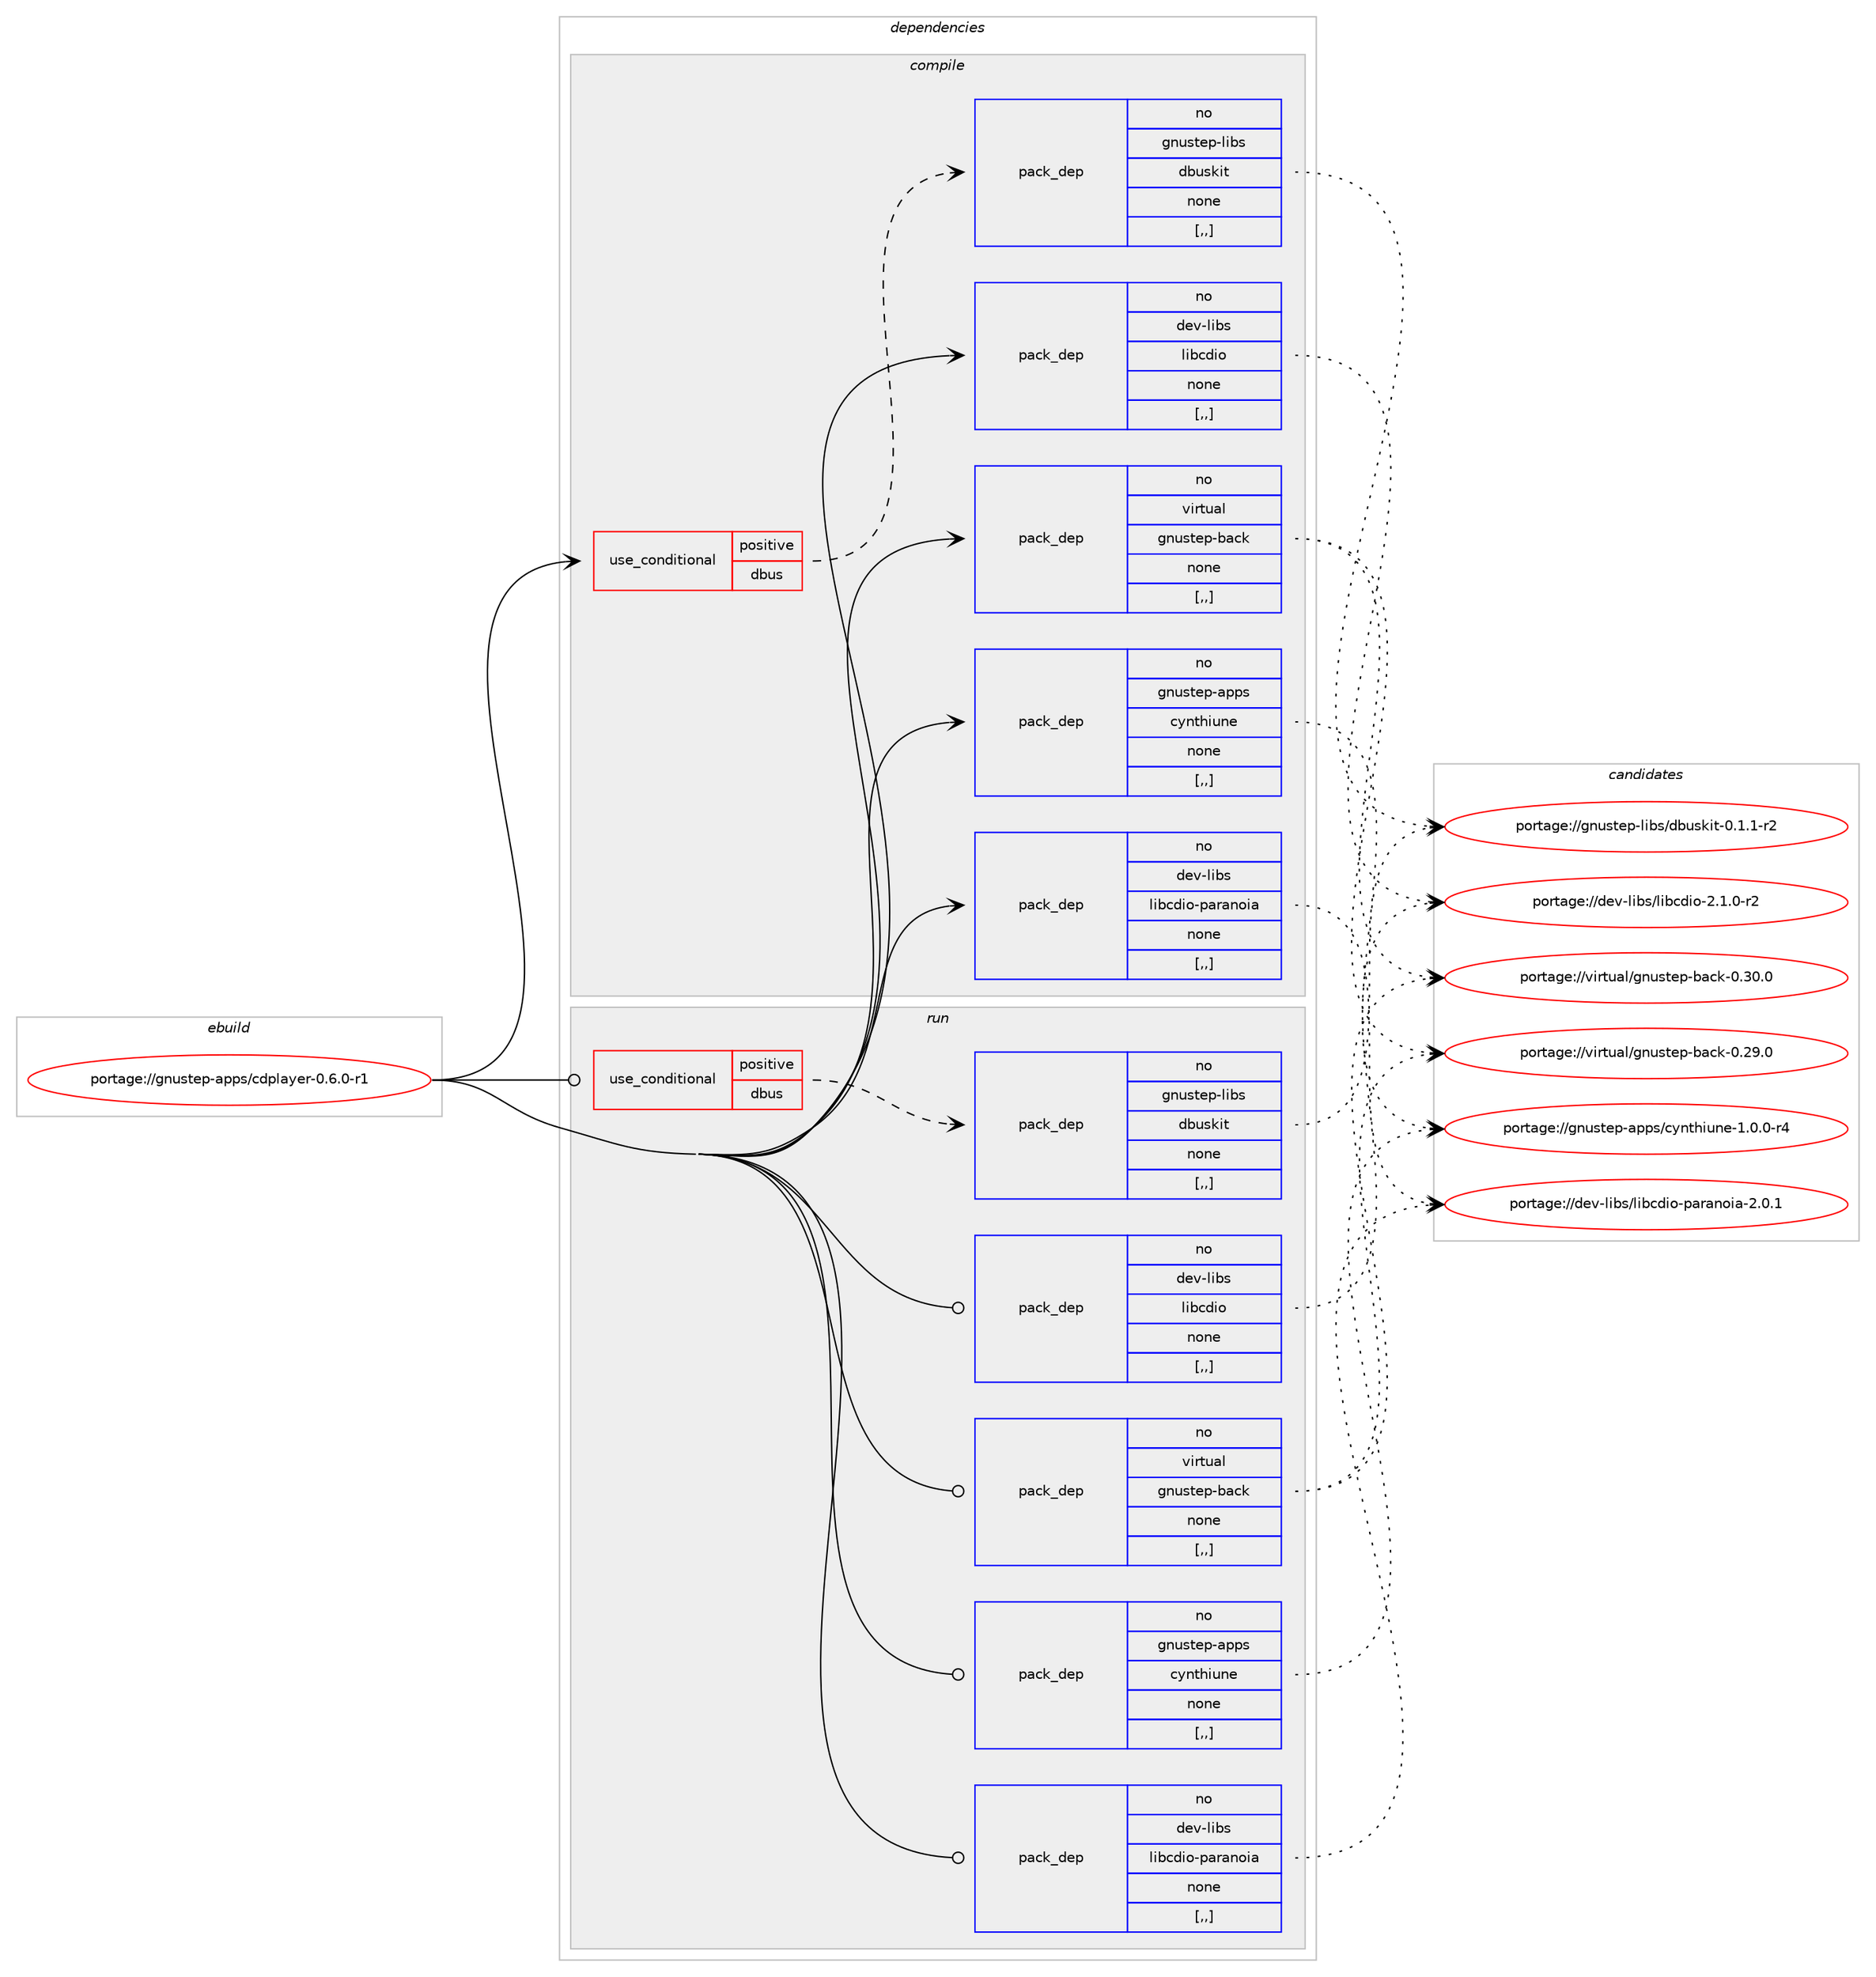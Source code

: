 digraph prolog {

# *************
# Graph options
# *************

newrank=true;
concentrate=true;
compound=true;
graph [rankdir=LR,fontname=Helvetica,fontsize=10,ranksep=1.5];#, ranksep=2.5, nodesep=0.2];
edge  [arrowhead=vee];
node  [fontname=Helvetica,fontsize=10];

# **********
# The ebuild
# **********

subgraph cluster_leftcol {
color=gray;
rank=same;
label=<<i>ebuild</i>>;
id [label="portage://gnustep-apps/cdplayer-0.6.0-r1", color=red, width=4, href="../gnustep-apps/cdplayer-0.6.0-r1.svg"];
}

# ****************
# The dependencies
# ****************

subgraph cluster_midcol {
color=gray;
label=<<i>dependencies</i>>;
subgraph cluster_compile {
fillcolor="#eeeeee";
style=filled;
label=<<i>compile</i>>;
subgraph cond64482 {
dependency236477 [label=<<TABLE BORDER="0" CELLBORDER="1" CELLSPACING="0" CELLPADDING="4"><TR><TD ROWSPAN="3" CELLPADDING="10">use_conditional</TD></TR><TR><TD>positive</TD></TR><TR><TD>dbus</TD></TR></TABLE>>, shape=none, color=red];
subgraph pack170473 {
dependency236478 [label=<<TABLE BORDER="0" CELLBORDER="1" CELLSPACING="0" CELLPADDING="4" WIDTH="220"><TR><TD ROWSPAN="6" CELLPADDING="30">pack_dep</TD></TR><TR><TD WIDTH="110">no</TD></TR><TR><TD>gnustep-libs</TD></TR><TR><TD>dbuskit</TD></TR><TR><TD>none</TD></TR><TR><TD>[,,]</TD></TR></TABLE>>, shape=none, color=blue];
}
dependency236477:e -> dependency236478:w [weight=20,style="dashed",arrowhead="vee"];
}
id:e -> dependency236477:w [weight=20,style="solid",arrowhead="vee"];
subgraph pack170474 {
dependency236479 [label=<<TABLE BORDER="0" CELLBORDER="1" CELLSPACING="0" CELLPADDING="4" WIDTH="220"><TR><TD ROWSPAN="6" CELLPADDING="30">pack_dep</TD></TR><TR><TD WIDTH="110">no</TD></TR><TR><TD>dev-libs</TD></TR><TR><TD>libcdio</TD></TR><TR><TD>none</TD></TR><TR><TD>[,,]</TD></TR></TABLE>>, shape=none, color=blue];
}
id:e -> dependency236479:w [weight=20,style="solid",arrowhead="vee"];
subgraph pack170475 {
dependency236480 [label=<<TABLE BORDER="0" CELLBORDER="1" CELLSPACING="0" CELLPADDING="4" WIDTH="220"><TR><TD ROWSPAN="6" CELLPADDING="30">pack_dep</TD></TR><TR><TD WIDTH="110">no</TD></TR><TR><TD>dev-libs</TD></TR><TR><TD>libcdio-paranoia</TD></TR><TR><TD>none</TD></TR><TR><TD>[,,]</TD></TR></TABLE>>, shape=none, color=blue];
}
id:e -> dependency236480:w [weight=20,style="solid",arrowhead="vee"];
subgraph pack170476 {
dependency236481 [label=<<TABLE BORDER="0" CELLBORDER="1" CELLSPACING="0" CELLPADDING="4" WIDTH="220"><TR><TD ROWSPAN="6" CELLPADDING="30">pack_dep</TD></TR><TR><TD WIDTH="110">no</TD></TR><TR><TD>gnustep-apps</TD></TR><TR><TD>cynthiune</TD></TR><TR><TD>none</TD></TR><TR><TD>[,,]</TD></TR></TABLE>>, shape=none, color=blue];
}
id:e -> dependency236481:w [weight=20,style="solid",arrowhead="vee"];
subgraph pack170477 {
dependency236482 [label=<<TABLE BORDER="0" CELLBORDER="1" CELLSPACING="0" CELLPADDING="4" WIDTH="220"><TR><TD ROWSPAN="6" CELLPADDING="30">pack_dep</TD></TR><TR><TD WIDTH="110">no</TD></TR><TR><TD>virtual</TD></TR><TR><TD>gnustep-back</TD></TR><TR><TD>none</TD></TR><TR><TD>[,,]</TD></TR></TABLE>>, shape=none, color=blue];
}
id:e -> dependency236482:w [weight=20,style="solid",arrowhead="vee"];
}
subgraph cluster_compileandrun {
fillcolor="#eeeeee";
style=filled;
label=<<i>compile and run</i>>;
}
subgraph cluster_run {
fillcolor="#eeeeee";
style=filled;
label=<<i>run</i>>;
subgraph cond64483 {
dependency236483 [label=<<TABLE BORDER="0" CELLBORDER="1" CELLSPACING="0" CELLPADDING="4"><TR><TD ROWSPAN="3" CELLPADDING="10">use_conditional</TD></TR><TR><TD>positive</TD></TR><TR><TD>dbus</TD></TR></TABLE>>, shape=none, color=red];
subgraph pack170478 {
dependency236484 [label=<<TABLE BORDER="0" CELLBORDER="1" CELLSPACING="0" CELLPADDING="4" WIDTH="220"><TR><TD ROWSPAN="6" CELLPADDING="30">pack_dep</TD></TR><TR><TD WIDTH="110">no</TD></TR><TR><TD>gnustep-libs</TD></TR><TR><TD>dbuskit</TD></TR><TR><TD>none</TD></TR><TR><TD>[,,]</TD></TR></TABLE>>, shape=none, color=blue];
}
dependency236483:e -> dependency236484:w [weight=20,style="dashed",arrowhead="vee"];
}
id:e -> dependency236483:w [weight=20,style="solid",arrowhead="odot"];
subgraph pack170479 {
dependency236485 [label=<<TABLE BORDER="0" CELLBORDER="1" CELLSPACING="0" CELLPADDING="4" WIDTH="220"><TR><TD ROWSPAN="6" CELLPADDING="30">pack_dep</TD></TR><TR><TD WIDTH="110">no</TD></TR><TR><TD>dev-libs</TD></TR><TR><TD>libcdio</TD></TR><TR><TD>none</TD></TR><TR><TD>[,,]</TD></TR></TABLE>>, shape=none, color=blue];
}
id:e -> dependency236485:w [weight=20,style="solid",arrowhead="odot"];
subgraph pack170480 {
dependency236486 [label=<<TABLE BORDER="0" CELLBORDER="1" CELLSPACING="0" CELLPADDING="4" WIDTH="220"><TR><TD ROWSPAN="6" CELLPADDING="30">pack_dep</TD></TR><TR><TD WIDTH="110">no</TD></TR><TR><TD>dev-libs</TD></TR><TR><TD>libcdio-paranoia</TD></TR><TR><TD>none</TD></TR><TR><TD>[,,]</TD></TR></TABLE>>, shape=none, color=blue];
}
id:e -> dependency236486:w [weight=20,style="solid",arrowhead="odot"];
subgraph pack170481 {
dependency236487 [label=<<TABLE BORDER="0" CELLBORDER="1" CELLSPACING="0" CELLPADDING="4" WIDTH="220"><TR><TD ROWSPAN="6" CELLPADDING="30">pack_dep</TD></TR><TR><TD WIDTH="110">no</TD></TR><TR><TD>gnustep-apps</TD></TR><TR><TD>cynthiune</TD></TR><TR><TD>none</TD></TR><TR><TD>[,,]</TD></TR></TABLE>>, shape=none, color=blue];
}
id:e -> dependency236487:w [weight=20,style="solid",arrowhead="odot"];
subgraph pack170482 {
dependency236488 [label=<<TABLE BORDER="0" CELLBORDER="1" CELLSPACING="0" CELLPADDING="4" WIDTH="220"><TR><TD ROWSPAN="6" CELLPADDING="30">pack_dep</TD></TR><TR><TD WIDTH="110">no</TD></TR><TR><TD>virtual</TD></TR><TR><TD>gnustep-back</TD></TR><TR><TD>none</TD></TR><TR><TD>[,,]</TD></TR></TABLE>>, shape=none, color=blue];
}
id:e -> dependency236488:w [weight=20,style="solid",arrowhead="odot"];
}
}

# **************
# The candidates
# **************

subgraph cluster_choices {
rank=same;
color=gray;
label=<<i>candidates</i>>;

subgraph choice170473 {
color=black;
nodesep=1;
choice103110117115116101112451081059811547100981171151071051164548464946494511450 [label="portage://gnustep-libs/dbuskit-0.1.1-r2", color=red, width=4,href="../gnustep-libs/dbuskit-0.1.1-r2.svg"];
dependency236478:e -> choice103110117115116101112451081059811547100981171151071051164548464946494511450:w [style=dotted,weight="100"];
}
subgraph choice170474 {
color=black;
nodesep=1;
choice10010111845108105981154710810598991001051114550464946484511450 [label="portage://dev-libs/libcdio-2.1.0-r2", color=red, width=4,href="../dev-libs/libcdio-2.1.0-r2.svg"];
dependency236479:e -> choice10010111845108105981154710810598991001051114550464946484511450:w [style=dotted,weight="100"];
}
subgraph choice170475 {
color=black;
nodesep=1;
choice100101118451081059811547108105989910010511145112971149711011110597455046484649 [label="portage://dev-libs/libcdio-paranoia-2.0.1", color=red, width=4,href="../dev-libs/libcdio-paranoia-2.0.1.svg"];
dependency236480:e -> choice100101118451081059811547108105989910010511145112971149711011110597455046484649:w [style=dotted,weight="100"];
}
subgraph choice170476 {
color=black;
nodesep=1;
choice103110117115116101112459711211211547991211101161041051171101014549464846484511452 [label="portage://gnustep-apps/cynthiune-1.0.0-r4", color=red, width=4,href="../gnustep-apps/cynthiune-1.0.0-r4.svg"];
dependency236481:e -> choice103110117115116101112459711211211547991211101161041051171101014549464846484511452:w [style=dotted,weight="100"];
}
subgraph choice170477 {
color=black;
nodesep=1;
choice11810511411611797108471031101171151161011124598979910745484650574648 [label="portage://virtual/gnustep-back-0.29.0", color=red, width=4,href="../virtual/gnustep-back-0.29.0.svg"];
choice11810511411611797108471031101171151161011124598979910745484651484648 [label="portage://virtual/gnustep-back-0.30.0", color=red, width=4,href="../virtual/gnustep-back-0.30.0.svg"];
dependency236482:e -> choice11810511411611797108471031101171151161011124598979910745484650574648:w [style=dotted,weight="100"];
dependency236482:e -> choice11810511411611797108471031101171151161011124598979910745484651484648:w [style=dotted,weight="100"];
}
subgraph choice170478 {
color=black;
nodesep=1;
choice103110117115116101112451081059811547100981171151071051164548464946494511450 [label="portage://gnustep-libs/dbuskit-0.1.1-r2", color=red, width=4,href="../gnustep-libs/dbuskit-0.1.1-r2.svg"];
dependency236484:e -> choice103110117115116101112451081059811547100981171151071051164548464946494511450:w [style=dotted,weight="100"];
}
subgraph choice170479 {
color=black;
nodesep=1;
choice10010111845108105981154710810598991001051114550464946484511450 [label="portage://dev-libs/libcdio-2.1.0-r2", color=red, width=4,href="../dev-libs/libcdio-2.1.0-r2.svg"];
dependency236485:e -> choice10010111845108105981154710810598991001051114550464946484511450:w [style=dotted,weight="100"];
}
subgraph choice170480 {
color=black;
nodesep=1;
choice100101118451081059811547108105989910010511145112971149711011110597455046484649 [label="portage://dev-libs/libcdio-paranoia-2.0.1", color=red, width=4,href="../dev-libs/libcdio-paranoia-2.0.1.svg"];
dependency236486:e -> choice100101118451081059811547108105989910010511145112971149711011110597455046484649:w [style=dotted,weight="100"];
}
subgraph choice170481 {
color=black;
nodesep=1;
choice103110117115116101112459711211211547991211101161041051171101014549464846484511452 [label="portage://gnustep-apps/cynthiune-1.0.0-r4", color=red, width=4,href="../gnustep-apps/cynthiune-1.0.0-r4.svg"];
dependency236487:e -> choice103110117115116101112459711211211547991211101161041051171101014549464846484511452:w [style=dotted,weight="100"];
}
subgraph choice170482 {
color=black;
nodesep=1;
choice11810511411611797108471031101171151161011124598979910745484650574648 [label="portage://virtual/gnustep-back-0.29.0", color=red, width=4,href="../virtual/gnustep-back-0.29.0.svg"];
choice11810511411611797108471031101171151161011124598979910745484651484648 [label="portage://virtual/gnustep-back-0.30.0", color=red, width=4,href="../virtual/gnustep-back-0.30.0.svg"];
dependency236488:e -> choice11810511411611797108471031101171151161011124598979910745484650574648:w [style=dotted,weight="100"];
dependency236488:e -> choice11810511411611797108471031101171151161011124598979910745484651484648:w [style=dotted,weight="100"];
}
}

}
